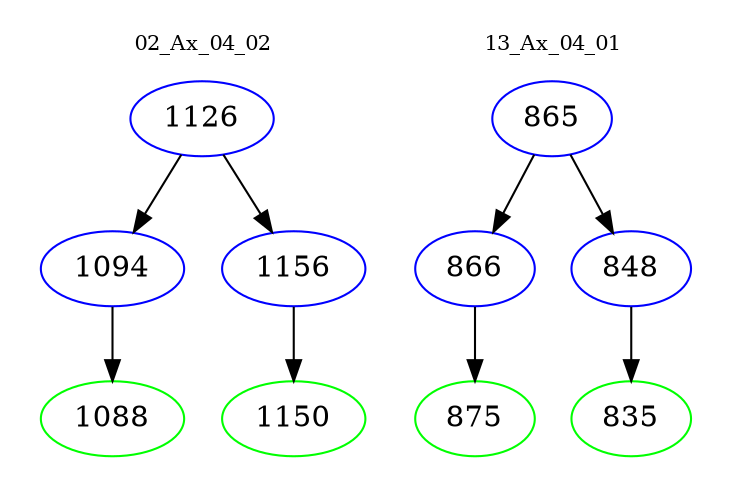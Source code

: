 digraph{
subgraph cluster_0 {
color = white
label = "02_Ax_04_02";
fontsize=10;
T0_1126 [label="1126", color="blue"]
T0_1126 -> T0_1094 [color="black"]
T0_1094 [label="1094", color="blue"]
T0_1094 -> T0_1088 [color="black"]
T0_1088 [label="1088", color="green"]
T0_1126 -> T0_1156 [color="black"]
T0_1156 [label="1156", color="blue"]
T0_1156 -> T0_1150 [color="black"]
T0_1150 [label="1150", color="green"]
}
subgraph cluster_1 {
color = white
label = "13_Ax_04_01";
fontsize=10;
T1_865 [label="865", color="blue"]
T1_865 -> T1_866 [color="black"]
T1_866 [label="866", color="blue"]
T1_866 -> T1_875 [color="black"]
T1_875 [label="875", color="green"]
T1_865 -> T1_848 [color="black"]
T1_848 [label="848", color="blue"]
T1_848 -> T1_835 [color="black"]
T1_835 [label="835", color="green"]
}
}
